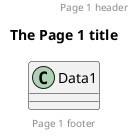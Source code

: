 @startuml

title The Page 1 title
header Page 1 header
class Data1
footer Page 1 footer

newpage
title The Page 2 title
header Page 2 header
class Data2
footer Page 2 footer

newpage
title The Page 3 title
header Page 3 header
class Data3
footer Page 3 footer

newpage
title The Page 4 title
header Page 4 header
class Data4
footer Page 4 footer

@enduml